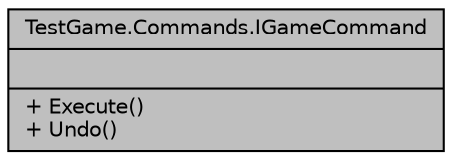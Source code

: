 digraph "TestGame.Commands.IGameCommand"
{
 // INTERACTIVE_SVG=YES
 // LATEX_PDF_SIZE
  edge [fontname="Helvetica",fontsize="10",labelfontname="Helvetica",labelfontsize="10"];
  node [fontname="Helvetica",fontsize="10",shape=record];
  Node1 [label="{TestGame.Commands.IGameCommand\n||+ Execute()\l+ Undo()\l}",height=0.2,width=0.4,color="black", fillcolor="grey75", style="filled", fontcolor="black",tooltip=" "];
}
